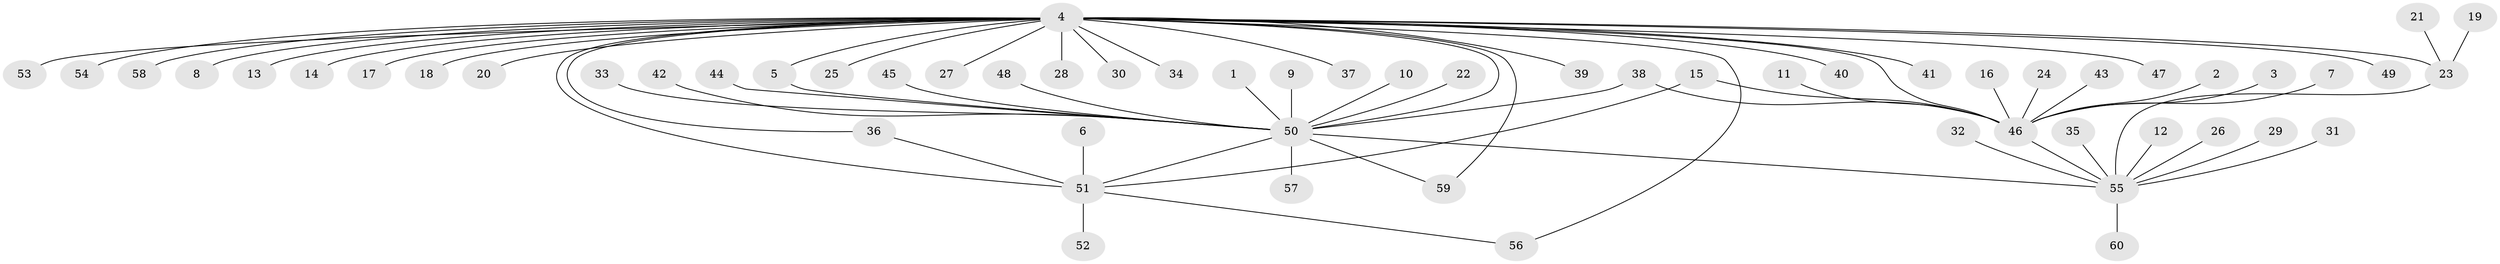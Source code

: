 // original degree distribution, {15: 0.008333333333333333, 22: 0.008333333333333333, 3: 0.058333333333333334, 8: 0.016666666666666666, 14: 0.008333333333333333, 1: 0.6416666666666667, 17: 0.008333333333333333, 2: 0.20833333333333334, 12: 0.008333333333333333, 4: 0.016666666666666666, 9: 0.008333333333333333, 5: 0.008333333333333333}
// Generated by graph-tools (version 1.1) at 2025/26/03/09/25 03:26:04]
// undirected, 60 vertices, 68 edges
graph export_dot {
graph [start="1"]
  node [color=gray90,style=filled];
  1;
  2;
  3;
  4;
  5;
  6;
  7;
  8;
  9;
  10;
  11;
  12;
  13;
  14;
  15;
  16;
  17;
  18;
  19;
  20;
  21;
  22;
  23;
  24;
  25;
  26;
  27;
  28;
  29;
  30;
  31;
  32;
  33;
  34;
  35;
  36;
  37;
  38;
  39;
  40;
  41;
  42;
  43;
  44;
  45;
  46;
  47;
  48;
  49;
  50;
  51;
  52;
  53;
  54;
  55;
  56;
  57;
  58;
  59;
  60;
  1 -- 50 [weight=1.0];
  2 -- 46 [weight=1.0];
  3 -- 46 [weight=1.0];
  4 -- 5 [weight=1.0];
  4 -- 8 [weight=1.0];
  4 -- 13 [weight=1.0];
  4 -- 14 [weight=2.0];
  4 -- 17 [weight=1.0];
  4 -- 18 [weight=1.0];
  4 -- 20 [weight=1.0];
  4 -- 23 [weight=2.0];
  4 -- 25 [weight=1.0];
  4 -- 27 [weight=1.0];
  4 -- 28 [weight=1.0];
  4 -- 30 [weight=1.0];
  4 -- 34 [weight=1.0];
  4 -- 36 [weight=1.0];
  4 -- 37 [weight=1.0];
  4 -- 39 [weight=1.0];
  4 -- 40 [weight=1.0];
  4 -- 41 [weight=1.0];
  4 -- 46 [weight=1.0];
  4 -- 47 [weight=1.0];
  4 -- 49 [weight=1.0];
  4 -- 50 [weight=3.0];
  4 -- 51 [weight=2.0];
  4 -- 53 [weight=1.0];
  4 -- 54 [weight=1.0];
  4 -- 56 [weight=1.0];
  4 -- 58 [weight=1.0];
  4 -- 59 [weight=1.0];
  5 -- 50 [weight=1.0];
  6 -- 51 [weight=1.0];
  7 -- 46 [weight=1.0];
  9 -- 50 [weight=1.0];
  10 -- 50 [weight=1.0];
  11 -- 46 [weight=1.0];
  12 -- 55 [weight=1.0];
  15 -- 46 [weight=1.0];
  15 -- 51 [weight=1.0];
  16 -- 46 [weight=1.0];
  19 -- 23 [weight=1.0];
  21 -- 23 [weight=1.0];
  22 -- 50 [weight=1.0];
  23 -- 55 [weight=1.0];
  24 -- 46 [weight=1.0];
  26 -- 55 [weight=1.0];
  29 -- 55 [weight=1.0];
  31 -- 55 [weight=1.0];
  32 -- 55 [weight=1.0];
  33 -- 50 [weight=1.0];
  35 -- 55 [weight=1.0];
  36 -- 51 [weight=1.0];
  38 -- 46 [weight=1.0];
  38 -- 50 [weight=1.0];
  42 -- 50 [weight=1.0];
  43 -- 46 [weight=1.0];
  44 -- 50 [weight=1.0];
  45 -- 50 [weight=1.0];
  46 -- 55 [weight=1.0];
  48 -- 50 [weight=1.0];
  50 -- 51 [weight=1.0];
  50 -- 55 [weight=1.0];
  50 -- 57 [weight=1.0];
  50 -- 59 [weight=1.0];
  51 -- 52 [weight=1.0];
  51 -- 56 [weight=1.0];
  55 -- 60 [weight=1.0];
}

